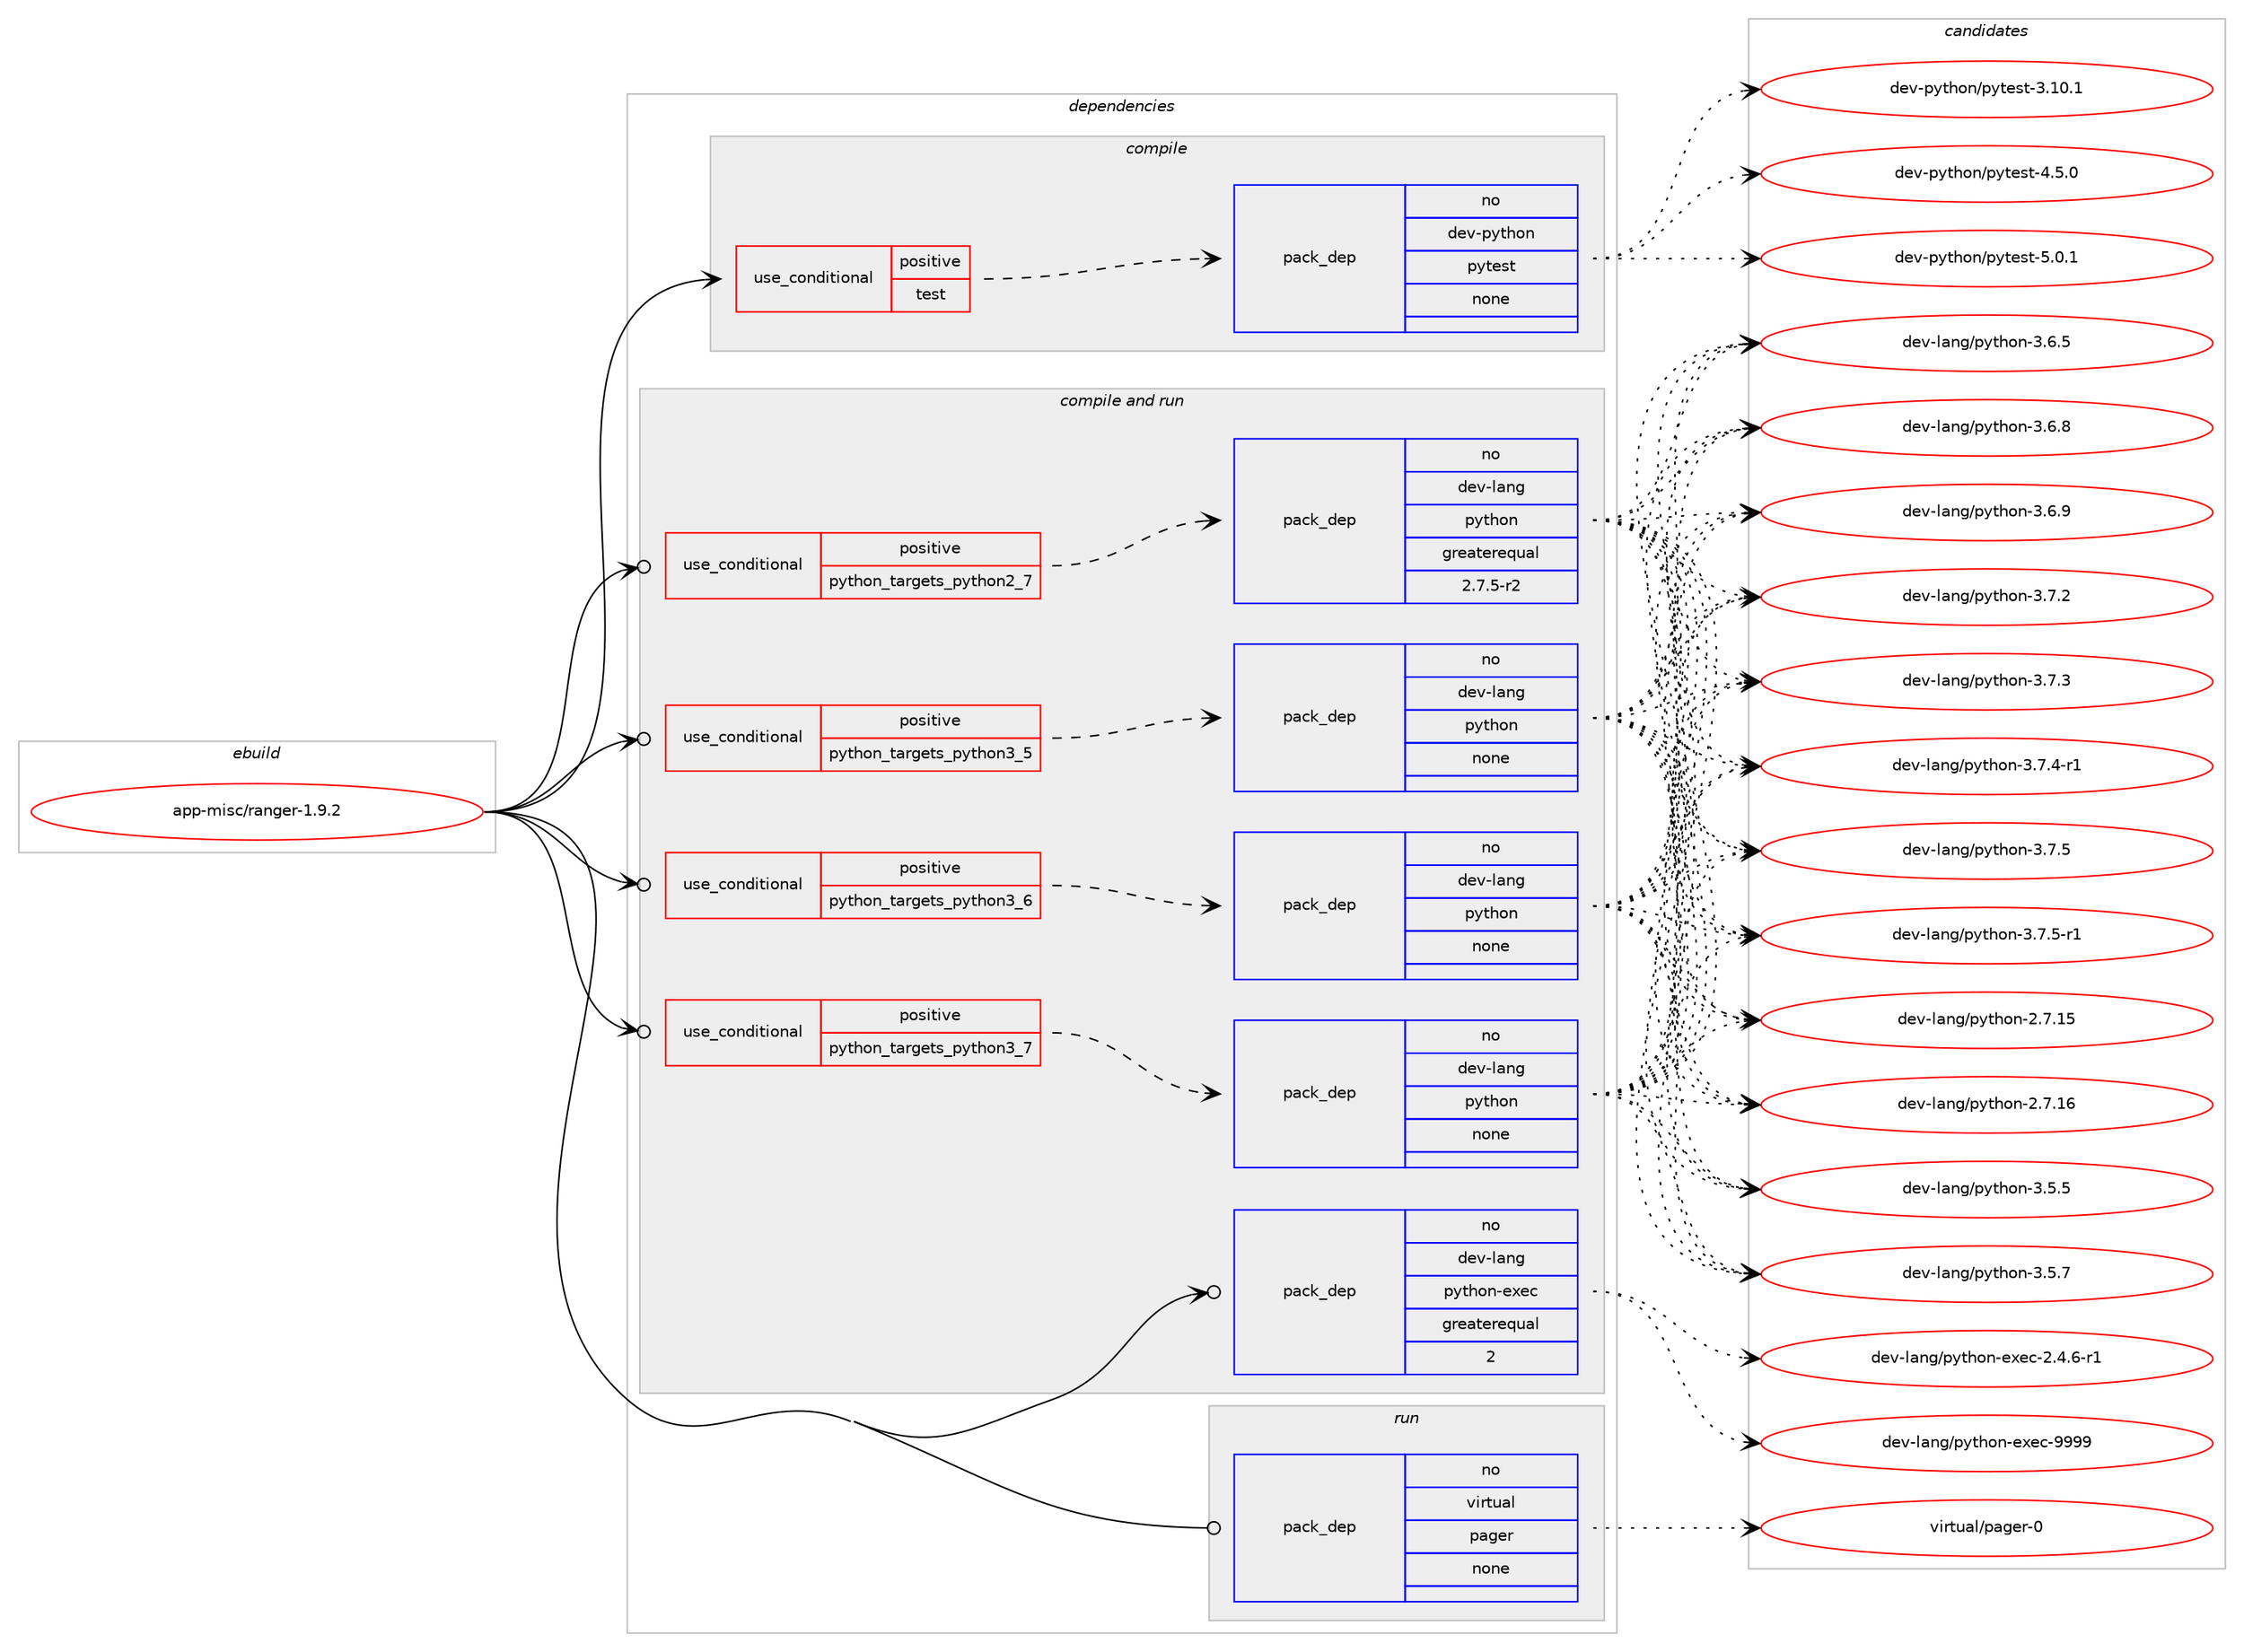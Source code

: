digraph prolog {

# *************
# Graph options
# *************

newrank=true;
concentrate=true;
compound=true;
graph [rankdir=LR,fontname=Helvetica,fontsize=10,ranksep=1.5];#, ranksep=2.5, nodesep=0.2];
edge  [arrowhead=vee];
node  [fontname=Helvetica,fontsize=10];

# **********
# The ebuild
# **********

subgraph cluster_leftcol {
color=gray;
rank=same;
label=<<i>ebuild</i>>;
id [label="app-misc/ranger-1.9.2", color=red, width=4, href="../app-misc/ranger-1.9.2.svg"];
}

# ****************
# The dependencies
# ****************

subgraph cluster_midcol {
color=gray;
label=<<i>dependencies</i>>;
subgraph cluster_compile {
fillcolor="#eeeeee";
style=filled;
label=<<i>compile</i>>;
subgraph cond119405 {
dependency499963 [label=<<TABLE BORDER="0" CELLBORDER="1" CELLSPACING="0" CELLPADDING="4"><TR><TD ROWSPAN="3" CELLPADDING="10">use_conditional</TD></TR><TR><TD>positive</TD></TR><TR><TD>test</TD></TR></TABLE>>, shape=none, color=red];
subgraph pack371539 {
dependency499964 [label=<<TABLE BORDER="0" CELLBORDER="1" CELLSPACING="0" CELLPADDING="4" WIDTH="220"><TR><TD ROWSPAN="6" CELLPADDING="30">pack_dep</TD></TR><TR><TD WIDTH="110">no</TD></TR><TR><TD>dev-python</TD></TR><TR><TD>pytest</TD></TR><TR><TD>none</TD></TR><TR><TD></TD></TR></TABLE>>, shape=none, color=blue];
}
dependency499963:e -> dependency499964:w [weight=20,style="dashed",arrowhead="vee"];
}
id:e -> dependency499963:w [weight=20,style="solid",arrowhead="vee"];
}
subgraph cluster_compileandrun {
fillcolor="#eeeeee";
style=filled;
label=<<i>compile and run</i>>;
subgraph cond119406 {
dependency499965 [label=<<TABLE BORDER="0" CELLBORDER="1" CELLSPACING="0" CELLPADDING="4"><TR><TD ROWSPAN="3" CELLPADDING="10">use_conditional</TD></TR><TR><TD>positive</TD></TR><TR><TD>python_targets_python2_7</TD></TR></TABLE>>, shape=none, color=red];
subgraph pack371540 {
dependency499966 [label=<<TABLE BORDER="0" CELLBORDER="1" CELLSPACING="0" CELLPADDING="4" WIDTH="220"><TR><TD ROWSPAN="6" CELLPADDING="30">pack_dep</TD></TR><TR><TD WIDTH="110">no</TD></TR><TR><TD>dev-lang</TD></TR><TR><TD>python</TD></TR><TR><TD>greaterequal</TD></TR><TR><TD>2.7.5-r2</TD></TR></TABLE>>, shape=none, color=blue];
}
dependency499965:e -> dependency499966:w [weight=20,style="dashed",arrowhead="vee"];
}
id:e -> dependency499965:w [weight=20,style="solid",arrowhead="odotvee"];
subgraph cond119407 {
dependency499967 [label=<<TABLE BORDER="0" CELLBORDER="1" CELLSPACING="0" CELLPADDING="4"><TR><TD ROWSPAN="3" CELLPADDING="10">use_conditional</TD></TR><TR><TD>positive</TD></TR><TR><TD>python_targets_python3_5</TD></TR></TABLE>>, shape=none, color=red];
subgraph pack371541 {
dependency499968 [label=<<TABLE BORDER="0" CELLBORDER="1" CELLSPACING="0" CELLPADDING="4" WIDTH="220"><TR><TD ROWSPAN="6" CELLPADDING="30">pack_dep</TD></TR><TR><TD WIDTH="110">no</TD></TR><TR><TD>dev-lang</TD></TR><TR><TD>python</TD></TR><TR><TD>none</TD></TR><TR><TD></TD></TR></TABLE>>, shape=none, color=blue];
}
dependency499967:e -> dependency499968:w [weight=20,style="dashed",arrowhead="vee"];
}
id:e -> dependency499967:w [weight=20,style="solid",arrowhead="odotvee"];
subgraph cond119408 {
dependency499969 [label=<<TABLE BORDER="0" CELLBORDER="1" CELLSPACING="0" CELLPADDING="4"><TR><TD ROWSPAN="3" CELLPADDING="10">use_conditional</TD></TR><TR><TD>positive</TD></TR><TR><TD>python_targets_python3_6</TD></TR></TABLE>>, shape=none, color=red];
subgraph pack371542 {
dependency499970 [label=<<TABLE BORDER="0" CELLBORDER="1" CELLSPACING="0" CELLPADDING="4" WIDTH="220"><TR><TD ROWSPAN="6" CELLPADDING="30">pack_dep</TD></TR><TR><TD WIDTH="110">no</TD></TR><TR><TD>dev-lang</TD></TR><TR><TD>python</TD></TR><TR><TD>none</TD></TR><TR><TD></TD></TR></TABLE>>, shape=none, color=blue];
}
dependency499969:e -> dependency499970:w [weight=20,style="dashed",arrowhead="vee"];
}
id:e -> dependency499969:w [weight=20,style="solid",arrowhead="odotvee"];
subgraph cond119409 {
dependency499971 [label=<<TABLE BORDER="0" CELLBORDER="1" CELLSPACING="0" CELLPADDING="4"><TR><TD ROWSPAN="3" CELLPADDING="10">use_conditional</TD></TR><TR><TD>positive</TD></TR><TR><TD>python_targets_python3_7</TD></TR></TABLE>>, shape=none, color=red];
subgraph pack371543 {
dependency499972 [label=<<TABLE BORDER="0" CELLBORDER="1" CELLSPACING="0" CELLPADDING="4" WIDTH="220"><TR><TD ROWSPAN="6" CELLPADDING="30">pack_dep</TD></TR><TR><TD WIDTH="110">no</TD></TR><TR><TD>dev-lang</TD></TR><TR><TD>python</TD></TR><TR><TD>none</TD></TR><TR><TD></TD></TR></TABLE>>, shape=none, color=blue];
}
dependency499971:e -> dependency499972:w [weight=20,style="dashed",arrowhead="vee"];
}
id:e -> dependency499971:w [weight=20,style="solid",arrowhead="odotvee"];
subgraph pack371544 {
dependency499973 [label=<<TABLE BORDER="0" CELLBORDER="1" CELLSPACING="0" CELLPADDING="4" WIDTH="220"><TR><TD ROWSPAN="6" CELLPADDING="30">pack_dep</TD></TR><TR><TD WIDTH="110">no</TD></TR><TR><TD>dev-lang</TD></TR><TR><TD>python-exec</TD></TR><TR><TD>greaterequal</TD></TR><TR><TD>2</TD></TR></TABLE>>, shape=none, color=blue];
}
id:e -> dependency499973:w [weight=20,style="solid",arrowhead="odotvee"];
}
subgraph cluster_run {
fillcolor="#eeeeee";
style=filled;
label=<<i>run</i>>;
subgraph pack371545 {
dependency499974 [label=<<TABLE BORDER="0" CELLBORDER="1" CELLSPACING="0" CELLPADDING="4" WIDTH="220"><TR><TD ROWSPAN="6" CELLPADDING="30">pack_dep</TD></TR><TR><TD WIDTH="110">no</TD></TR><TR><TD>virtual</TD></TR><TR><TD>pager</TD></TR><TR><TD>none</TD></TR><TR><TD></TD></TR></TABLE>>, shape=none, color=blue];
}
id:e -> dependency499974:w [weight=20,style="solid",arrowhead="odot"];
}
}

# **************
# The candidates
# **************

subgraph cluster_choices {
rank=same;
color=gray;
label=<<i>candidates</i>>;

subgraph choice371539 {
color=black;
nodesep=1;
choice100101118451121211161041111104711212111610111511645514649484649 [label="dev-python/pytest-3.10.1", color=red, width=4,href="../dev-python/pytest-3.10.1.svg"];
choice1001011184511212111610411111047112121116101115116455246534648 [label="dev-python/pytest-4.5.0", color=red, width=4,href="../dev-python/pytest-4.5.0.svg"];
choice1001011184511212111610411111047112121116101115116455346484649 [label="dev-python/pytest-5.0.1", color=red, width=4,href="../dev-python/pytest-5.0.1.svg"];
dependency499964:e -> choice100101118451121211161041111104711212111610111511645514649484649:w [style=dotted,weight="100"];
dependency499964:e -> choice1001011184511212111610411111047112121116101115116455246534648:w [style=dotted,weight="100"];
dependency499964:e -> choice1001011184511212111610411111047112121116101115116455346484649:w [style=dotted,weight="100"];
}
subgraph choice371540 {
color=black;
nodesep=1;
choice10010111845108971101034711212111610411111045504655464953 [label="dev-lang/python-2.7.15", color=red, width=4,href="../dev-lang/python-2.7.15.svg"];
choice10010111845108971101034711212111610411111045504655464954 [label="dev-lang/python-2.7.16", color=red, width=4,href="../dev-lang/python-2.7.16.svg"];
choice100101118451089711010347112121116104111110455146534653 [label="dev-lang/python-3.5.5", color=red, width=4,href="../dev-lang/python-3.5.5.svg"];
choice100101118451089711010347112121116104111110455146534655 [label="dev-lang/python-3.5.7", color=red, width=4,href="../dev-lang/python-3.5.7.svg"];
choice100101118451089711010347112121116104111110455146544653 [label="dev-lang/python-3.6.5", color=red, width=4,href="../dev-lang/python-3.6.5.svg"];
choice100101118451089711010347112121116104111110455146544656 [label="dev-lang/python-3.6.8", color=red, width=4,href="../dev-lang/python-3.6.8.svg"];
choice100101118451089711010347112121116104111110455146544657 [label="dev-lang/python-3.6.9", color=red, width=4,href="../dev-lang/python-3.6.9.svg"];
choice100101118451089711010347112121116104111110455146554650 [label="dev-lang/python-3.7.2", color=red, width=4,href="../dev-lang/python-3.7.2.svg"];
choice100101118451089711010347112121116104111110455146554651 [label="dev-lang/python-3.7.3", color=red, width=4,href="../dev-lang/python-3.7.3.svg"];
choice1001011184510897110103471121211161041111104551465546524511449 [label="dev-lang/python-3.7.4-r1", color=red, width=4,href="../dev-lang/python-3.7.4-r1.svg"];
choice100101118451089711010347112121116104111110455146554653 [label="dev-lang/python-3.7.5", color=red, width=4,href="../dev-lang/python-3.7.5.svg"];
choice1001011184510897110103471121211161041111104551465546534511449 [label="dev-lang/python-3.7.5-r1", color=red, width=4,href="../dev-lang/python-3.7.5-r1.svg"];
dependency499966:e -> choice10010111845108971101034711212111610411111045504655464953:w [style=dotted,weight="100"];
dependency499966:e -> choice10010111845108971101034711212111610411111045504655464954:w [style=dotted,weight="100"];
dependency499966:e -> choice100101118451089711010347112121116104111110455146534653:w [style=dotted,weight="100"];
dependency499966:e -> choice100101118451089711010347112121116104111110455146534655:w [style=dotted,weight="100"];
dependency499966:e -> choice100101118451089711010347112121116104111110455146544653:w [style=dotted,weight="100"];
dependency499966:e -> choice100101118451089711010347112121116104111110455146544656:w [style=dotted,weight="100"];
dependency499966:e -> choice100101118451089711010347112121116104111110455146544657:w [style=dotted,weight="100"];
dependency499966:e -> choice100101118451089711010347112121116104111110455146554650:w [style=dotted,weight="100"];
dependency499966:e -> choice100101118451089711010347112121116104111110455146554651:w [style=dotted,weight="100"];
dependency499966:e -> choice1001011184510897110103471121211161041111104551465546524511449:w [style=dotted,weight="100"];
dependency499966:e -> choice100101118451089711010347112121116104111110455146554653:w [style=dotted,weight="100"];
dependency499966:e -> choice1001011184510897110103471121211161041111104551465546534511449:w [style=dotted,weight="100"];
}
subgraph choice371541 {
color=black;
nodesep=1;
choice10010111845108971101034711212111610411111045504655464953 [label="dev-lang/python-2.7.15", color=red, width=4,href="../dev-lang/python-2.7.15.svg"];
choice10010111845108971101034711212111610411111045504655464954 [label="dev-lang/python-2.7.16", color=red, width=4,href="../dev-lang/python-2.7.16.svg"];
choice100101118451089711010347112121116104111110455146534653 [label="dev-lang/python-3.5.5", color=red, width=4,href="../dev-lang/python-3.5.5.svg"];
choice100101118451089711010347112121116104111110455146534655 [label="dev-lang/python-3.5.7", color=red, width=4,href="../dev-lang/python-3.5.7.svg"];
choice100101118451089711010347112121116104111110455146544653 [label="dev-lang/python-3.6.5", color=red, width=4,href="../dev-lang/python-3.6.5.svg"];
choice100101118451089711010347112121116104111110455146544656 [label="dev-lang/python-3.6.8", color=red, width=4,href="../dev-lang/python-3.6.8.svg"];
choice100101118451089711010347112121116104111110455146544657 [label="dev-lang/python-3.6.9", color=red, width=4,href="../dev-lang/python-3.6.9.svg"];
choice100101118451089711010347112121116104111110455146554650 [label="dev-lang/python-3.7.2", color=red, width=4,href="../dev-lang/python-3.7.2.svg"];
choice100101118451089711010347112121116104111110455146554651 [label="dev-lang/python-3.7.3", color=red, width=4,href="../dev-lang/python-3.7.3.svg"];
choice1001011184510897110103471121211161041111104551465546524511449 [label="dev-lang/python-3.7.4-r1", color=red, width=4,href="../dev-lang/python-3.7.4-r1.svg"];
choice100101118451089711010347112121116104111110455146554653 [label="dev-lang/python-3.7.5", color=red, width=4,href="../dev-lang/python-3.7.5.svg"];
choice1001011184510897110103471121211161041111104551465546534511449 [label="dev-lang/python-3.7.5-r1", color=red, width=4,href="../dev-lang/python-3.7.5-r1.svg"];
dependency499968:e -> choice10010111845108971101034711212111610411111045504655464953:w [style=dotted,weight="100"];
dependency499968:e -> choice10010111845108971101034711212111610411111045504655464954:w [style=dotted,weight="100"];
dependency499968:e -> choice100101118451089711010347112121116104111110455146534653:w [style=dotted,weight="100"];
dependency499968:e -> choice100101118451089711010347112121116104111110455146534655:w [style=dotted,weight="100"];
dependency499968:e -> choice100101118451089711010347112121116104111110455146544653:w [style=dotted,weight="100"];
dependency499968:e -> choice100101118451089711010347112121116104111110455146544656:w [style=dotted,weight="100"];
dependency499968:e -> choice100101118451089711010347112121116104111110455146544657:w [style=dotted,weight="100"];
dependency499968:e -> choice100101118451089711010347112121116104111110455146554650:w [style=dotted,weight="100"];
dependency499968:e -> choice100101118451089711010347112121116104111110455146554651:w [style=dotted,weight="100"];
dependency499968:e -> choice1001011184510897110103471121211161041111104551465546524511449:w [style=dotted,weight="100"];
dependency499968:e -> choice100101118451089711010347112121116104111110455146554653:w [style=dotted,weight="100"];
dependency499968:e -> choice1001011184510897110103471121211161041111104551465546534511449:w [style=dotted,weight="100"];
}
subgraph choice371542 {
color=black;
nodesep=1;
choice10010111845108971101034711212111610411111045504655464953 [label="dev-lang/python-2.7.15", color=red, width=4,href="../dev-lang/python-2.7.15.svg"];
choice10010111845108971101034711212111610411111045504655464954 [label="dev-lang/python-2.7.16", color=red, width=4,href="../dev-lang/python-2.7.16.svg"];
choice100101118451089711010347112121116104111110455146534653 [label="dev-lang/python-3.5.5", color=red, width=4,href="../dev-lang/python-3.5.5.svg"];
choice100101118451089711010347112121116104111110455146534655 [label="dev-lang/python-3.5.7", color=red, width=4,href="../dev-lang/python-3.5.7.svg"];
choice100101118451089711010347112121116104111110455146544653 [label="dev-lang/python-3.6.5", color=red, width=4,href="../dev-lang/python-3.6.5.svg"];
choice100101118451089711010347112121116104111110455146544656 [label="dev-lang/python-3.6.8", color=red, width=4,href="../dev-lang/python-3.6.8.svg"];
choice100101118451089711010347112121116104111110455146544657 [label="dev-lang/python-3.6.9", color=red, width=4,href="../dev-lang/python-3.6.9.svg"];
choice100101118451089711010347112121116104111110455146554650 [label="dev-lang/python-3.7.2", color=red, width=4,href="../dev-lang/python-3.7.2.svg"];
choice100101118451089711010347112121116104111110455146554651 [label="dev-lang/python-3.7.3", color=red, width=4,href="../dev-lang/python-3.7.3.svg"];
choice1001011184510897110103471121211161041111104551465546524511449 [label="dev-lang/python-3.7.4-r1", color=red, width=4,href="../dev-lang/python-3.7.4-r1.svg"];
choice100101118451089711010347112121116104111110455146554653 [label="dev-lang/python-3.7.5", color=red, width=4,href="../dev-lang/python-3.7.5.svg"];
choice1001011184510897110103471121211161041111104551465546534511449 [label="dev-lang/python-3.7.5-r1", color=red, width=4,href="../dev-lang/python-3.7.5-r1.svg"];
dependency499970:e -> choice10010111845108971101034711212111610411111045504655464953:w [style=dotted,weight="100"];
dependency499970:e -> choice10010111845108971101034711212111610411111045504655464954:w [style=dotted,weight="100"];
dependency499970:e -> choice100101118451089711010347112121116104111110455146534653:w [style=dotted,weight="100"];
dependency499970:e -> choice100101118451089711010347112121116104111110455146534655:w [style=dotted,weight="100"];
dependency499970:e -> choice100101118451089711010347112121116104111110455146544653:w [style=dotted,weight="100"];
dependency499970:e -> choice100101118451089711010347112121116104111110455146544656:w [style=dotted,weight="100"];
dependency499970:e -> choice100101118451089711010347112121116104111110455146544657:w [style=dotted,weight="100"];
dependency499970:e -> choice100101118451089711010347112121116104111110455146554650:w [style=dotted,weight="100"];
dependency499970:e -> choice100101118451089711010347112121116104111110455146554651:w [style=dotted,weight="100"];
dependency499970:e -> choice1001011184510897110103471121211161041111104551465546524511449:w [style=dotted,weight="100"];
dependency499970:e -> choice100101118451089711010347112121116104111110455146554653:w [style=dotted,weight="100"];
dependency499970:e -> choice1001011184510897110103471121211161041111104551465546534511449:w [style=dotted,weight="100"];
}
subgraph choice371543 {
color=black;
nodesep=1;
choice10010111845108971101034711212111610411111045504655464953 [label="dev-lang/python-2.7.15", color=red, width=4,href="../dev-lang/python-2.7.15.svg"];
choice10010111845108971101034711212111610411111045504655464954 [label="dev-lang/python-2.7.16", color=red, width=4,href="../dev-lang/python-2.7.16.svg"];
choice100101118451089711010347112121116104111110455146534653 [label="dev-lang/python-3.5.5", color=red, width=4,href="../dev-lang/python-3.5.5.svg"];
choice100101118451089711010347112121116104111110455146534655 [label="dev-lang/python-3.5.7", color=red, width=4,href="../dev-lang/python-3.5.7.svg"];
choice100101118451089711010347112121116104111110455146544653 [label="dev-lang/python-3.6.5", color=red, width=4,href="../dev-lang/python-3.6.5.svg"];
choice100101118451089711010347112121116104111110455146544656 [label="dev-lang/python-3.6.8", color=red, width=4,href="../dev-lang/python-3.6.8.svg"];
choice100101118451089711010347112121116104111110455146544657 [label="dev-lang/python-3.6.9", color=red, width=4,href="../dev-lang/python-3.6.9.svg"];
choice100101118451089711010347112121116104111110455146554650 [label="dev-lang/python-3.7.2", color=red, width=4,href="../dev-lang/python-3.7.2.svg"];
choice100101118451089711010347112121116104111110455146554651 [label="dev-lang/python-3.7.3", color=red, width=4,href="../dev-lang/python-3.7.3.svg"];
choice1001011184510897110103471121211161041111104551465546524511449 [label="dev-lang/python-3.7.4-r1", color=red, width=4,href="../dev-lang/python-3.7.4-r1.svg"];
choice100101118451089711010347112121116104111110455146554653 [label="dev-lang/python-3.7.5", color=red, width=4,href="../dev-lang/python-3.7.5.svg"];
choice1001011184510897110103471121211161041111104551465546534511449 [label="dev-lang/python-3.7.5-r1", color=red, width=4,href="../dev-lang/python-3.7.5-r1.svg"];
dependency499972:e -> choice10010111845108971101034711212111610411111045504655464953:w [style=dotted,weight="100"];
dependency499972:e -> choice10010111845108971101034711212111610411111045504655464954:w [style=dotted,weight="100"];
dependency499972:e -> choice100101118451089711010347112121116104111110455146534653:w [style=dotted,weight="100"];
dependency499972:e -> choice100101118451089711010347112121116104111110455146534655:w [style=dotted,weight="100"];
dependency499972:e -> choice100101118451089711010347112121116104111110455146544653:w [style=dotted,weight="100"];
dependency499972:e -> choice100101118451089711010347112121116104111110455146544656:w [style=dotted,weight="100"];
dependency499972:e -> choice100101118451089711010347112121116104111110455146544657:w [style=dotted,weight="100"];
dependency499972:e -> choice100101118451089711010347112121116104111110455146554650:w [style=dotted,weight="100"];
dependency499972:e -> choice100101118451089711010347112121116104111110455146554651:w [style=dotted,weight="100"];
dependency499972:e -> choice1001011184510897110103471121211161041111104551465546524511449:w [style=dotted,weight="100"];
dependency499972:e -> choice100101118451089711010347112121116104111110455146554653:w [style=dotted,weight="100"];
dependency499972:e -> choice1001011184510897110103471121211161041111104551465546534511449:w [style=dotted,weight="100"];
}
subgraph choice371544 {
color=black;
nodesep=1;
choice10010111845108971101034711212111610411111045101120101994550465246544511449 [label="dev-lang/python-exec-2.4.6-r1", color=red, width=4,href="../dev-lang/python-exec-2.4.6-r1.svg"];
choice10010111845108971101034711212111610411111045101120101994557575757 [label="dev-lang/python-exec-9999", color=red, width=4,href="../dev-lang/python-exec-9999.svg"];
dependency499973:e -> choice10010111845108971101034711212111610411111045101120101994550465246544511449:w [style=dotted,weight="100"];
dependency499973:e -> choice10010111845108971101034711212111610411111045101120101994557575757:w [style=dotted,weight="100"];
}
subgraph choice371545 {
color=black;
nodesep=1;
choice1181051141161179710847112971031011144548 [label="virtual/pager-0", color=red, width=4,href="../virtual/pager-0.svg"];
dependency499974:e -> choice1181051141161179710847112971031011144548:w [style=dotted,weight="100"];
}
}

}
